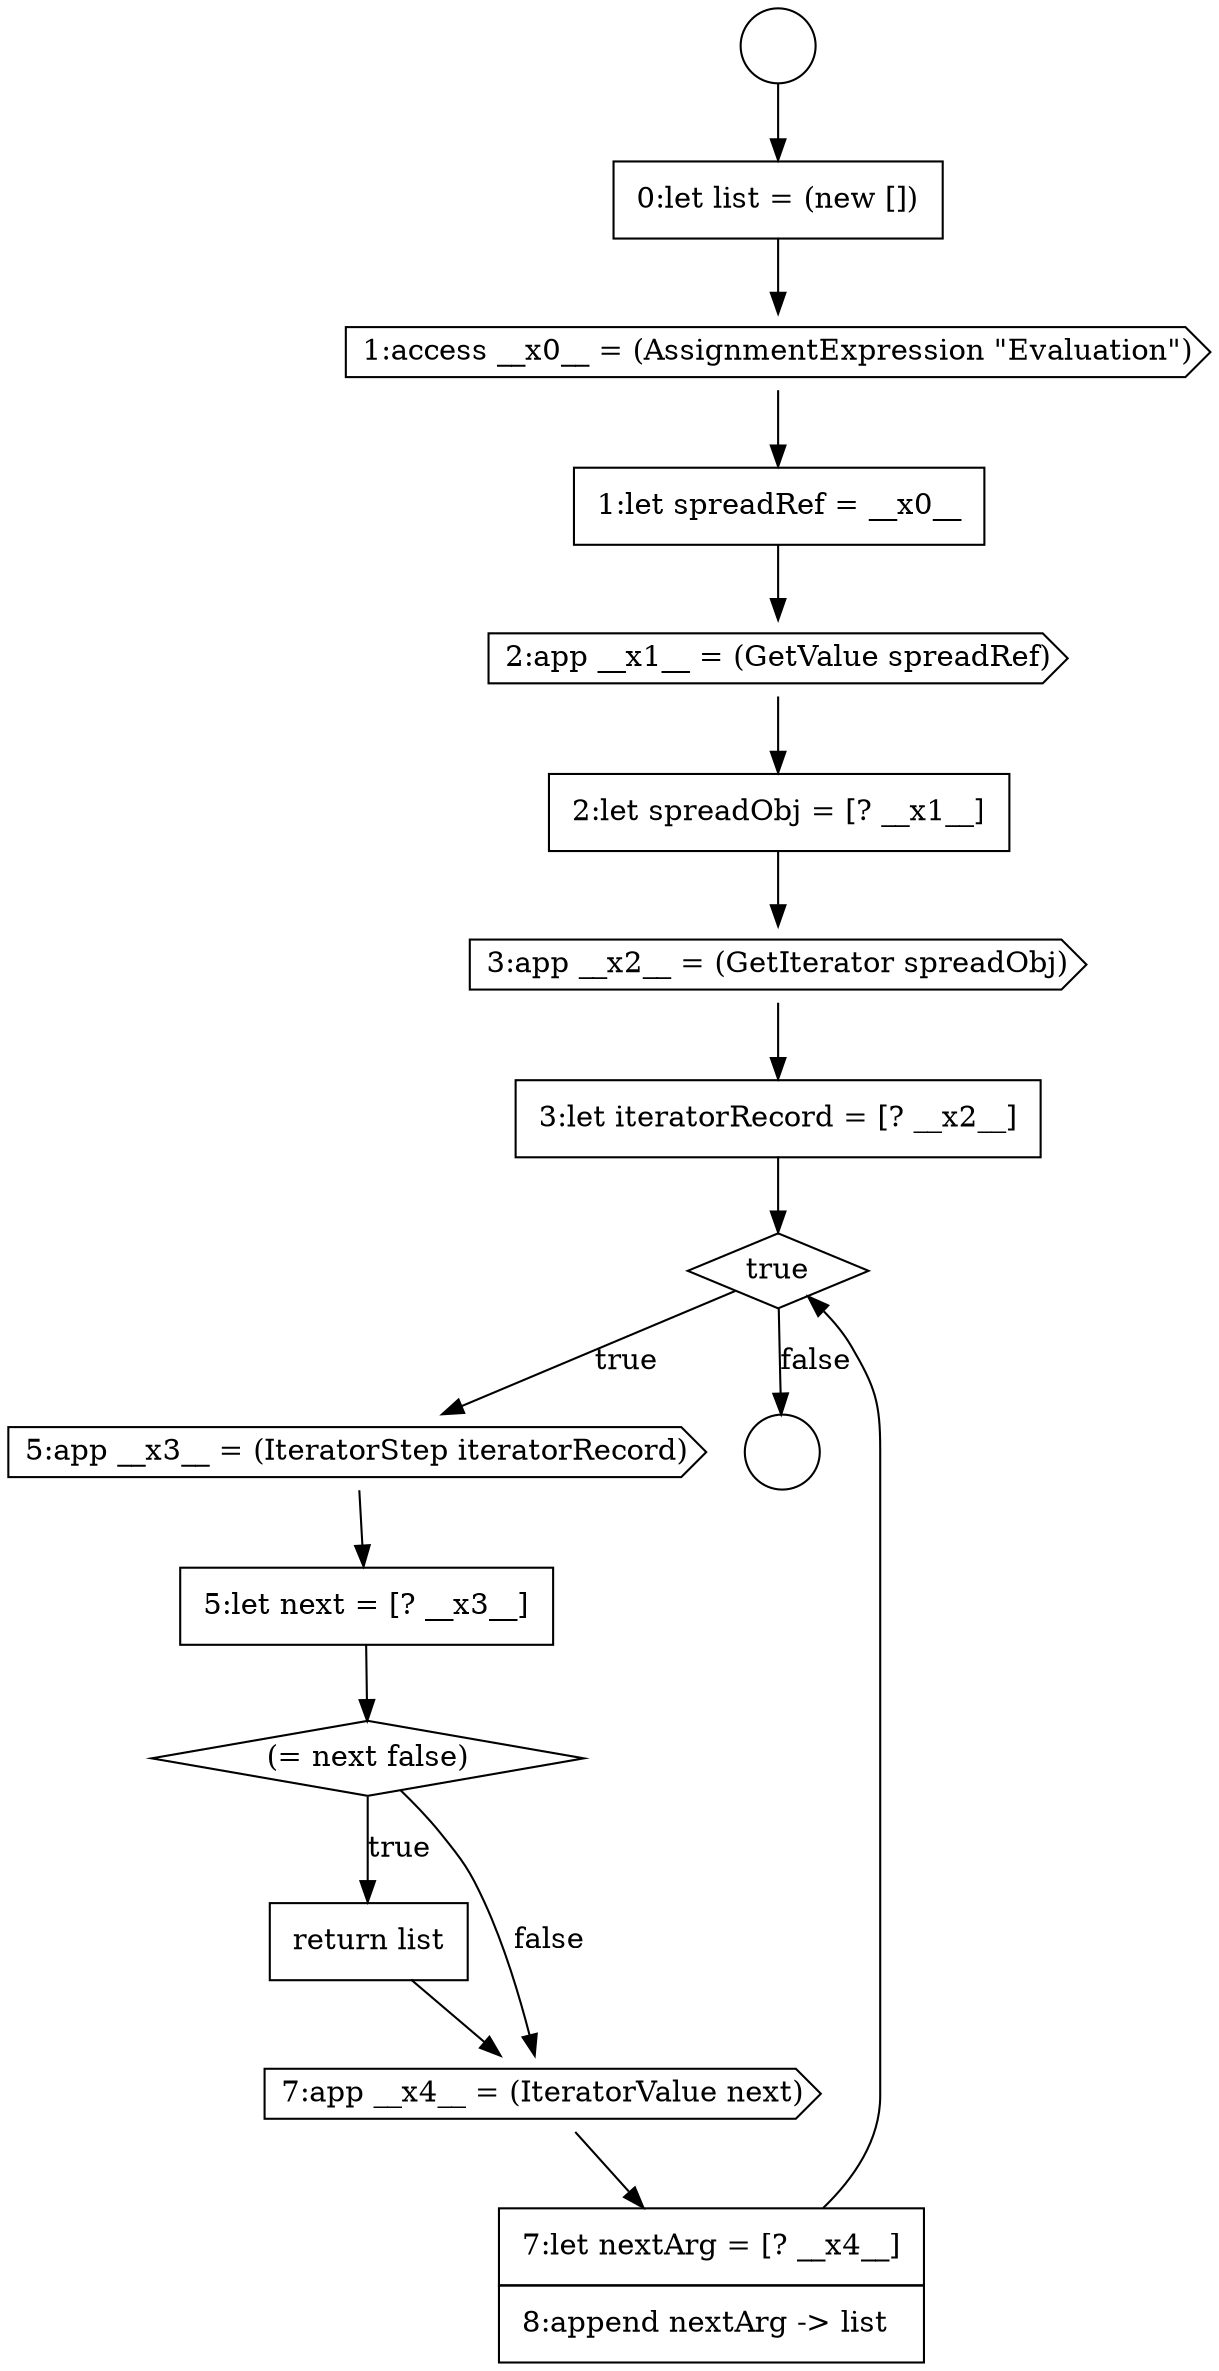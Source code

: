 digraph {
  node4339 [shape=diamond, label=<<font color="black">true</font>> color="black" fillcolor="white" style=filled]
  node4343 [shape=none, margin=0, label=<<font color="black">
    <table border="0" cellborder="1" cellspacing="0" cellpadding="10">
      <tr><td align="left">return list</td></tr>
    </table>
  </font>> color="black" fillcolor="white" style=filled]
  node4334 [shape=none, margin=0, label=<<font color="black">
    <table border="0" cellborder="1" cellspacing="0" cellpadding="10">
      <tr><td align="left">1:let spreadRef = __x0__</td></tr>
    </table>
  </font>> color="black" fillcolor="white" style=filled]
  node4344 [shape=cds, label=<<font color="black">7:app __x4__ = (IteratorValue next)</font>> color="black" fillcolor="white" style=filled]
  node4333 [shape=cds, label=<<font color="black">1:access __x0__ = (AssignmentExpression &quot;Evaluation&quot;)</font>> color="black" fillcolor="white" style=filled]
  node4340 [shape=cds, label=<<font color="black">5:app __x3__ = (IteratorStep iteratorRecord)</font>> color="black" fillcolor="white" style=filled]
  node4341 [shape=none, margin=0, label=<<font color="black">
    <table border="0" cellborder="1" cellspacing="0" cellpadding="10">
      <tr><td align="left">5:let next = [? __x3__]</td></tr>
    </table>
  </font>> color="black" fillcolor="white" style=filled]
  node4337 [shape=cds, label=<<font color="black">3:app __x2__ = (GetIterator spreadObj)</font>> color="black" fillcolor="white" style=filled]
  node4332 [shape=none, margin=0, label=<<font color="black">
    <table border="0" cellborder="1" cellspacing="0" cellpadding="10">
      <tr><td align="left">0:let list = (new [])</td></tr>
    </table>
  </font>> color="black" fillcolor="white" style=filled]
  node4342 [shape=diamond, label=<<font color="black">(= next false)</font>> color="black" fillcolor="white" style=filled]
  node4338 [shape=none, margin=0, label=<<font color="black">
    <table border="0" cellborder="1" cellspacing="0" cellpadding="10">
      <tr><td align="left">3:let iteratorRecord = [? __x2__]</td></tr>
    </table>
  </font>> color="black" fillcolor="white" style=filled]
  node4335 [shape=cds, label=<<font color="black">2:app __x1__ = (GetValue spreadRef)</font>> color="black" fillcolor="white" style=filled]
  node4331 [shape=circle label=" " color="black" fillcolor="white" style=filled]
  node4336 [shape=none, margin=0, label=<<font color="black">
    <table border="0" cellborder="1" cellspacing="0" cellpadding="10">
      <tr><td align="left">2:let spreadObj = [? __x1__]</td></tr>
    </table>
  </font>> color="black" fillcolor="white" style=filled]
  node4330 [shape=circle label=" " color="black" fillcolor="white" style=filled]
  node4345 [shape=none, margin=0, label=<<font color="black">
    <table border="0" cellborder="1" cellspacing="0" cellpadding="10">
      <tr><td align="left">7:let nextArg = [? __x4__]</td></tr>
      <tr><td align="left">8:append nextArg -&gt; list</td></tr>
    </table>
  </font>> color="black" fillcolor="white" style=filled]
  node4340 -> node4341 [ color="black"]
  node4338 -> node4339 [ color="black"]
  node4344 -> node4345 [ color="black"]
  node4333 -> node4334 [ color="black"]
  node4332 -> node4333 [ color="black"]
  node4342 -> node4343 [label=<<font color="black">true</font>> color="black"]
  node4342 -> node4344 [label=<<font color="black">false</font>> color="black"]
  node4343 -> node4344 [ color="black"]
  node4341 -> node4342 [ color="black"]
  node4334 -> node4335 [ color="black"]
  node4330 -> node4332 [ color="black"]
  node4345 -> node4339 [ color="black"]
  node4335 -> node4336 [ color="black"]
  node4336 -> node4337 [ color="black"]
  node4337 -> node4338 [ color="black"]
  node4339 -> node4340 [label=<<font color="black">true</font>> color="black"]
  node4339 -> node4331 [label=<<font color="black">false</font>> color="black"]
}
